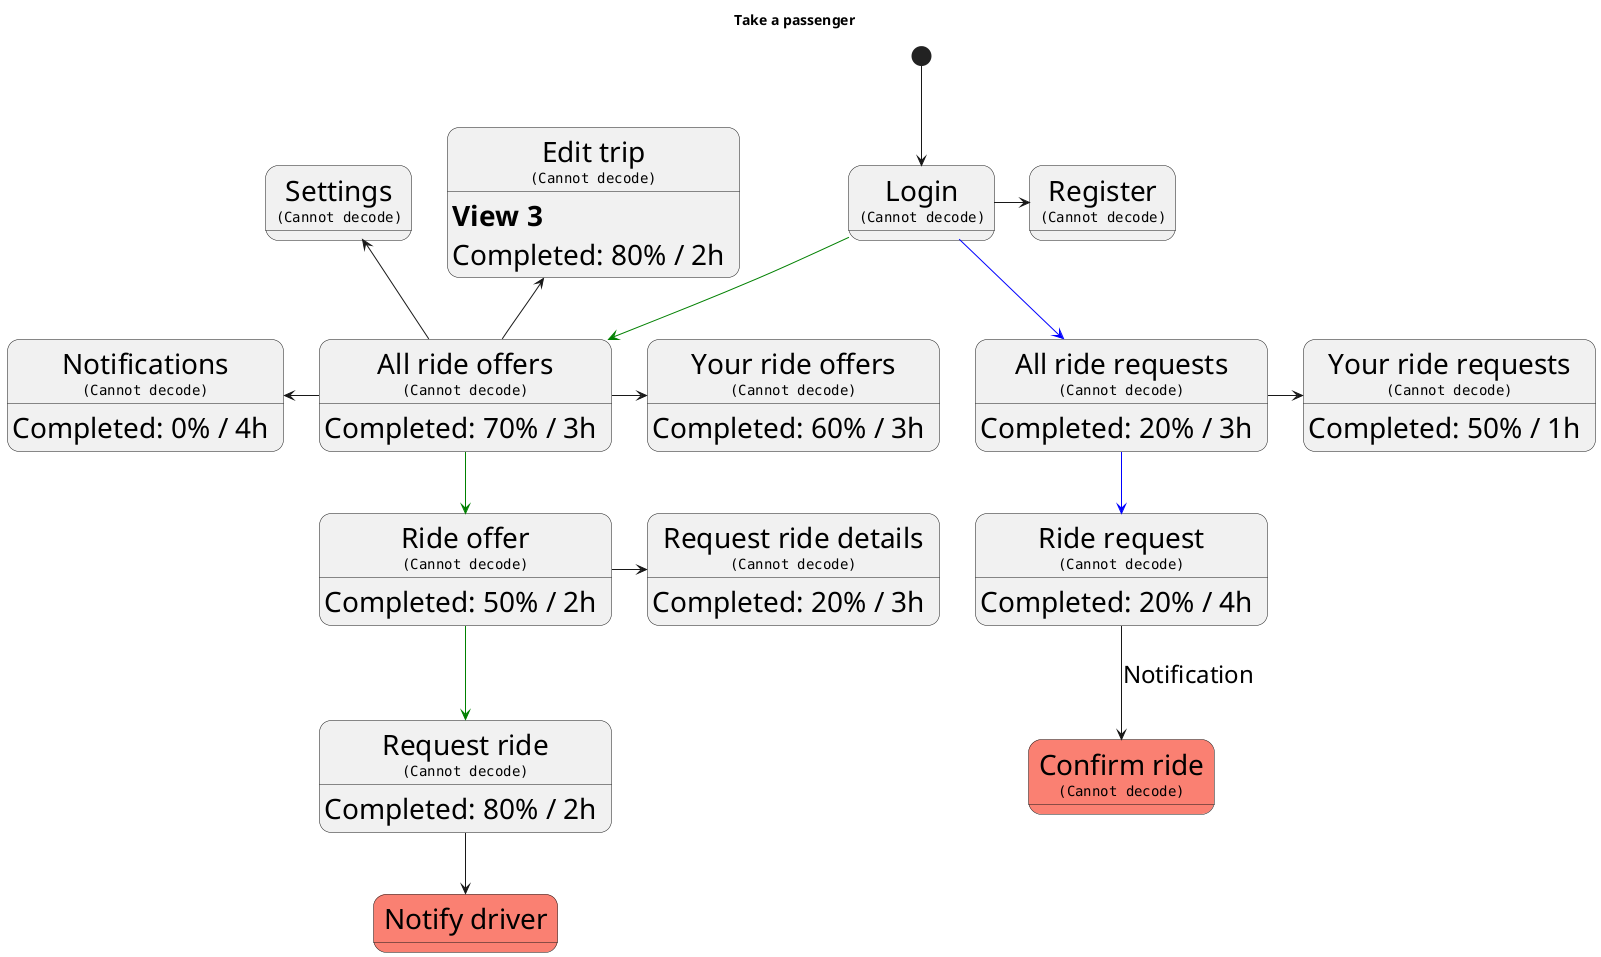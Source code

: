 @startuml

title Take a passenger

skinparam state {
  FontSize 28
  AttributeFontSize 28
  ArrowFontSize 24

  BackgroundColor<<NOTIFY>> Salmon
}

state "Login\n<img:mvp-flow/wrf-login.png>" as login
state "Register\n<img:mvp-flow/mui-register.png>" as register
state "Settings\n<img:mvp-flow/wrf-settings.jpg>" as settings

state "Notifications\n<img:mvp-flow/wrf-notifications.jpg>" as notifications
notifications: Completed: 0% / 4h
state "Edit trip\n<img:mvp-flow/wrf-editTrip.jpg>" as editTrip
editTrip: <b>View 3</b>
editTrip: Completed: 80% / 2h

/'--- Driver states ---'/
state "All ride offers\n<img:mvp-flow/wrf-rideOfferAll.jpg>" as rideOfferAll
rideOfferAll: Completed: 70% / 3h
state "Your ride offers\n<img:mvp-flow/wrf-rideOffersYours.jpg>" as rideOfferYour
rideOfferYour: Completed: 60% / 3h
state "Ride offer\n<img:mvp-flow/wrf-rideOffer.jpg>" as rideOffer
rideOffer: Completed: 50% / 2h
state "Request ride\n<img:mvp-flow/wrf-requestRideOffer.jpg>" as requestRide
requestRide: Completed: 80% / 2h
state "Confirm ride\n<img:mvp-flow/wrf-confirmRide.jpg>" as confirmRide <<NOTIFY>>

/'--- Rider states ---'/
state "All ride requests\n<img:mvp-flow/wrf-rideRequestAll.jpg>" as rideRequestAll
rideRequestAll: Completed: 20% / 3h
state "Your ride requests\n<img:mvp-flow/wrf-rideRequestsYour.jpg>" as rideRequestYour
rideRequestYour: Completed: 50% / 1h
state "Request ride details\n<img:mvp-flow/wrf-requestRideFromTo.jpg>" as requestRideFromTo
requestRideFromTo: Completed: 20% / 3h
state "Ride request\n<img:mvp-flow/wrf-offerRide.jpg>" as offerRide
offerRide: Completed: 20% / 4h
state "Notify driver" as notifyDriver <<NOTIFY>>


[*] --> login
rideOfferAll -left-> notifications
login -> register
rideOfferAll -up-> editTrip
rideOfferAll -up-> settings

login -[#blue]-> rideRequestAll
rideRequestAll -> rideRequestYour
rideRequestAll -[#blue]-> offerRide
offerRide --> confirmRide: Notification

login-[#green]-> rideOfferAll
rideOfferAll -> rideOfferYour
rideOfferAll -[#green]-> rideOffer
rideOffer -> requestRideFromTo
rideOffer -[#green]-> requestRide
requestRide --> notifyDriver

@enduml
